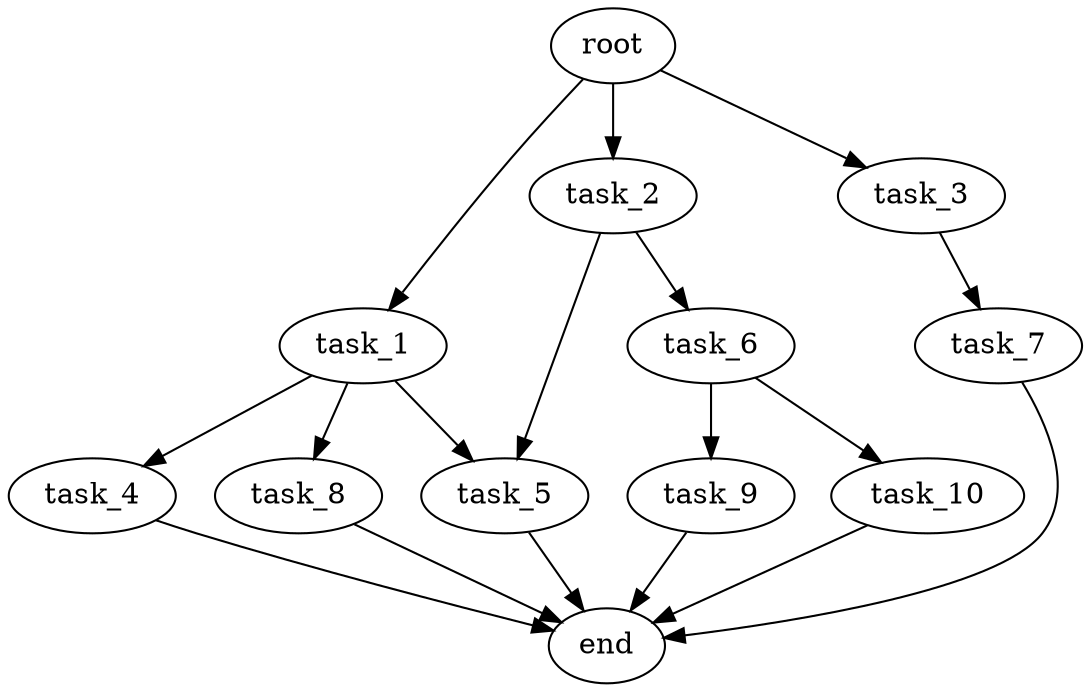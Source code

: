 digraph G {
  root [size="0.000000e+00"];
  task_1 [size="9.728228e+09"];
  task_2 [size="8.872706e+10"];
  task_3 [size="1.357505e+10"];
  task_4 [size="4.536984e+10"];
  task_5 [size="6.705192e+10"];
  task_6 [size="7.431658e+10"];
  task_7 [size="9.459795e+10"];
  task_8 [size="4.191848e+10"];
  task_9 [size="7.422948e+10"];
  task_10 [size="1.546075e+10"];
  end [size="0.000000e+00"];

  root -> task_1 [size="1.000000e-12"];
  root -> task_2 [size="1.000000e-12"];
  root -> task_3 [size="1.000000e-12"];
  task_1 -> task_4 [size="4.536984e+08"];
  task_1 -> task_5 [size="3.352596e+08"];
  task_1 -> task_8 [size="4.191848e+08"];
  task_2 -> task_5 [size="3.352596e+08"];
  task_2 -> task_6 [size="7.431658e+08"];
  task_3 -> task_7 [size="9.459795e+08"];
  task_4 -> end [size="1.000000e-12"];
  task_5 -> end [size="1.000000e-12"];
  task_6 -> task_9 [size="7.422948e+08"];
  task_6 -> task_10 [size="1.546075e+08"];
  task_7 -> end [size="1.000000e-12"];
  task_8 -> end [size="1.000000e-12"];
  task_9 -> end [size="1.000000e-12"];
  task_10 -> end [size="1.000000e-12"];
}
